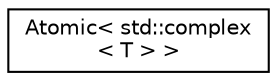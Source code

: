 digraph "Graphical Class Hierarchy"
{
  edge [fontname="Helvetica",fontsize="10",labelfontname="Helvetica",labelfontsize="10"];
  node [fontname="Helvetica",fontsize="10",shape=record];
  rankdir="LR";
  Node1 [label="Atomic\< std::complex\l\< T \> \>",height=0.2,width=0.4,color="black", fillcolor="white", style="filled",URL="$structAtomic_3_01std_1_1complex_3_01T_01_4_01_4.html"];
}
